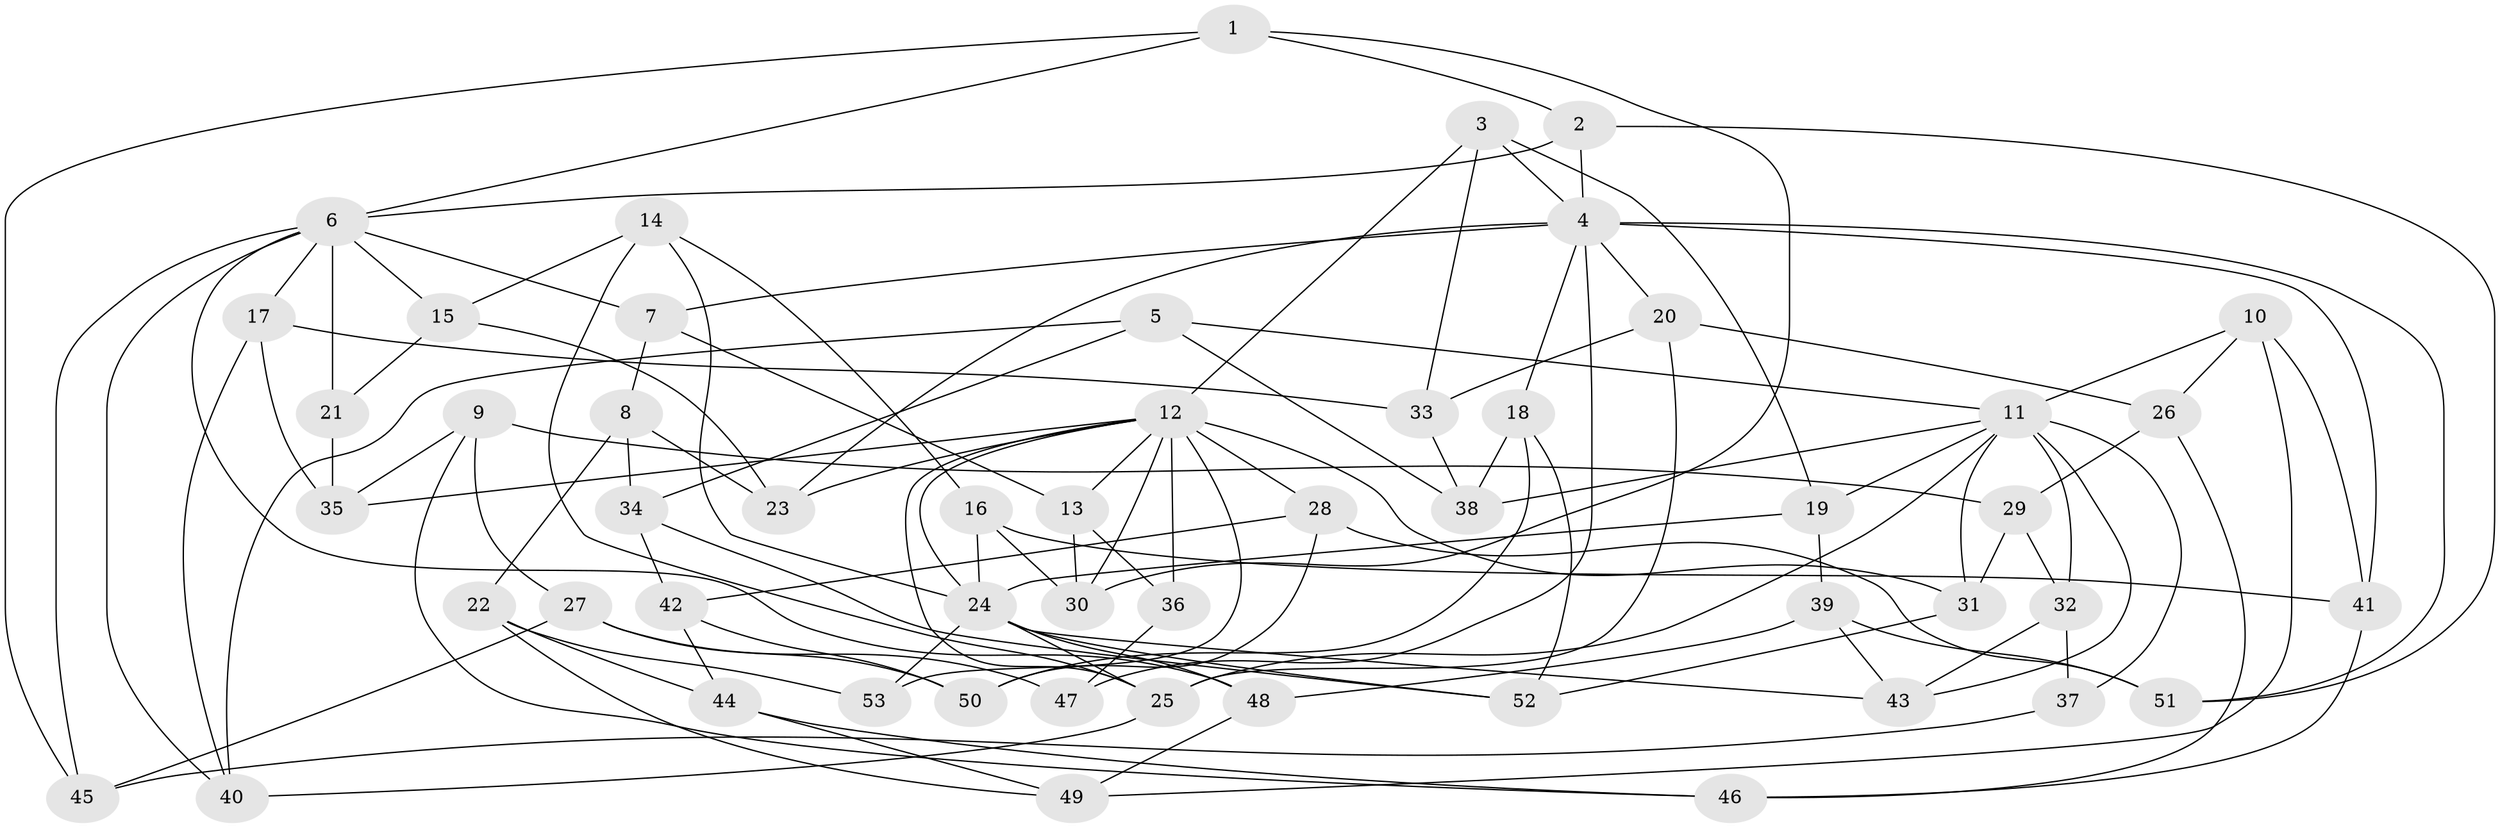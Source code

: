 // original degree distribution, {4: 1.0}
// Generated by graph-tools (version 1.1) at 2025/53/03/04/25 22:53:35]
// undirected, 53 vertices, 118 edges
graph export_dot {
  node [color=gray90,style=filled];
  1;
  2;
  3;
  4;
  5;
  6;
  7;
  8;
  9;
  10;
  11;
  12;
  13;
  14;
  15;
  16;
  17;
  18;
  19;
  20;
  21;
  22;
  23;
  24;
  25;
  26;
  27;
  28;
  29;
  30;
  31;
  32;
  33;
  34;
  35;
  36;
  37;
  38;
  39;
  40;
  41;
  42;
  43;
  44;
  45;
  46;
  47;
  48;
  49;
  50;
  51;
  52;
  53;
  1 -- 2 [weight=1.0];
  1 -- 6 [weight=1.0];
  1 -- 30 [weight=1.0];
  1 -- 45 [weight=1.0];
  2 -- 4 [weight=1.0];
  2 -- 6 [weight=1.0];
  2 -- 51 [weight=1.0];
  3 -- 4 [weight=1.0];
  3 -- 12 [weight=1.0];
  3 -- 19 [weight=1.0];
  3 -- 33 [weight=1.0];
  4 -- 7 [weight=1.0];
  4 -- 18 [weight=1.0];
  4 -- 20 [weight=1.0];
  4 -- 23 [weight=1.0];
  4 -- 41 [weight=1.0];
  4 -- 47 [weight=2.0];
  4 -- 51 [weight=1.0];
  5 -- 11 [weight=1.0];
  5 -- 34 [weight=1.0];
  5 -- 38 [weight=1.0];
  5 -- 40 [weight=1.0];
  6 -- 7 [weight=1.0];
  6 -- 15 [weight=1.0];
  6 -- 17 [weight=1.0];
  6 -- 21 [weight=2.0];
  6 -- 40 [weight=1.0];
  6 -- 45 [weight=1.0];
  6 -- 48 [weight=1.0];
  7 -- 8 [weight=1.0];
  7 -- 13 [weight=1.0];
  8 -- 22 [weight=1.0];
  8 -- 23 [weight=1.0];
  8 -- 34 [weight=1.0];
  9 -- 27 [weight=1.0];
  9 -- 29 [weight=1.0];
  9 -- 35 [weight=1.0];
  9 -- 46 [weight=1.0];
  10 -- 11 [weight=1.0];
  10 -- 26 [weight=1.0];
  10 -- 41 [weight=1.0];
  10 -- 49 [weight=1.0];
  11 -- 19 [weight=1.0];
  11 -- 25 [weight=1.0];
  11 -- 31 [weight=1.0];
  11 -- 32 [weight=1.0];
  11 -- 37 [weight=2.0];
  11 -- 38 [weight=1.0];
  11 -- 43 [weight=1.0];
  12 -- 13 [weight=1.0];
  12 -- 23 [weight=1.0];
  12 -- 24 [weight=1.0];
  12 -- 25 [weight=1.0];
  12 -- 28 [weight=1.0];
  12 -- 30 [weight=1.0];
  12 -- 31 [weight=1.0];
  12 -- 35 [weight=1.0];
  12 -- 36 [weight=2.0];
  12 -- 53 [weight=1.0];
  13 -- 30 [weight=1.0];
  13 -- 36 [weight=1.0];
  14 -- 15 [weight=1.0];
  14 -- 16 [weight=1.0];
  14 -- 24 [weight=1.0];
  14 -- 25 [weight=1.0];
  15 -- 21 [weight=1.0];
  15 -- 23 [weight=1.0];
  16 -- 24 [weight=1.0];
  16 -- 30 [weight=1.0];
  16 -- 41 [weight=1.0];
  17 -- 33 [weight=1.0];
  17 -- 35 [weight=1.0];
  17 -- 40 [weight=1.0];
  18 -- 38 [weight=1.0];
  18 -- 50 [weight=1.0];
  18 -- 52 [weight=1.0];
  19 -- 24 [weight=1.0];
  19 -- 39 [weight=1.0];
  20 -- 25 [weight=1.0];
  20 -- 26 [weight=1.0];
  20 -- 33 [weight=1.0];
  21 -- 35 [weight=1.0];
  22 -- 44 [weight=1.0];
  22 -- 49 [weight=1.0];
  22 -- 53 [weight=1.0];
  24 -- 25 [weight=1.0];
  24 -- 43 [weight=1.0];
  24 -- 48 [weight=1.0];
  24 -- 52 [weight=1.0];
  24 -- 53 [weight=2.0];
  25 -- 40 [weight=1.0];
  26 -- 29 [weight=1.0];
  26 -- 46 [weight=1.0];
  27 -- 45 [weight=1.0];
  27 -- 47 [weight=1.0];
  27 -- 50 [weight=1.0];
  28 -- 42 [weight=1.0];
  28 -- 50 [weight=1.0];
  28 -- 51 [weight=1.0];
  29 -- 31 [weight=1.0];
  29 -- 32 [weight=1.0];
  31 -- 52 [weight=1.0];
  32 -- 37 [weight=1.0];
  32 -- 43 [weight=1.0];
  33 -- 38 [weight=1.0];
  34 -- 42 [weight=1.0];
  34 -- 52 [weight=1.0];
  36 -- 47 [weight=1.0];
  37 -- 45 [weight=1.0];
  39 -- 43 [weight=1.0];
  39 -- 48 [weight=1.0];
  39 -- 51 [weight=1.0];
  41 -- 46 [weight=1.0];
  42 -- 44 [weight=1.0];
  42 -- 50 [weight=1.0];
  44 -- 46 [weight=1.0];
  44 -- 49 [weight=1.0];
  48 -- 49 [weight=1.0];
}
